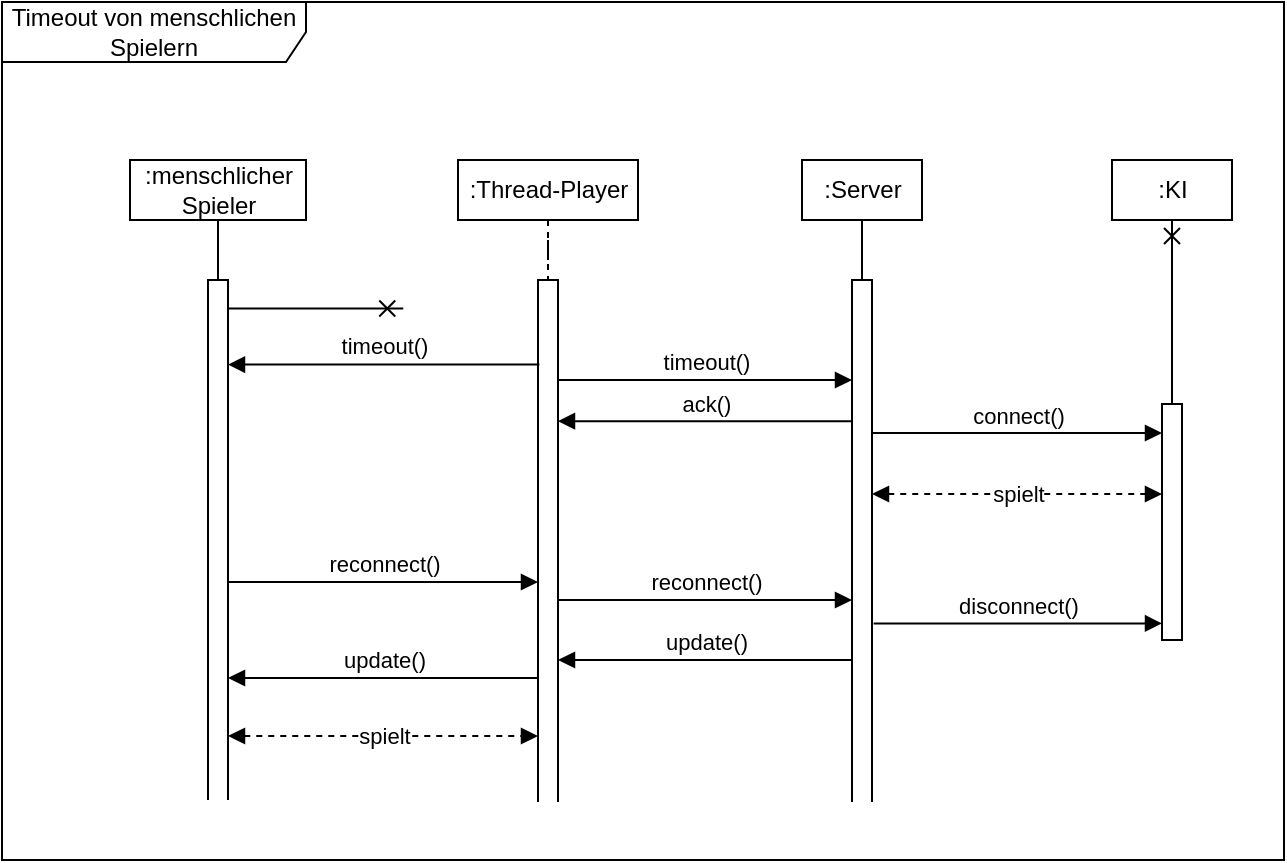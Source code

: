 <mxfile version="16.0.0" type="device"><diagram id="8zYSAmgEwVj9J9xBLoWn" name="Page-1"><mxGraphModel dx="678" dy="649" grid="1" gridSize="10" guides="1" tooltips="1" connect="1" arrows="1" fold="1" page="1" pageScale="1" pageWidth="827" pageHeight="600" math="0" shadow="0"><root><mxCell id="0"/><mxCell id="1" parent="0"/><mxCell id="RixYtwIBFjerOirvQZdC-1" value="Timeout von menschlichen Spielern" style="shape=umlFrame;whiteSpace=wrap;html=1;width=152;height=30;" vertex="1" parent="1"><mxGeometry x="130" y="31" width="641" height="429" as="geometry"/></mxCell><mxCell id="RixYtwIBFjerOirvQZdC-14" style="edgeStyle=orthogonalEdgeStyle;rounded=0;orthogonalLoop=1;jettySize=auto;html=1;endArrow=none;endFill=0;dashed=1;" edge="1" parent="1" source="RixYtwIBFjerOirvQZdC-2" target="RixYtwIBFjerOirvQZdC-10"><mxGeometry relative="1" as="geometry"/></mxCell><mxCell id="RixYtwIBFjerOirvQZdC-2" value=":Thread-Player" style="html=1;" vertex="1" parent="1"><mxGeometry x="358" y="110" width="90" height="30" as="geometry"/></mxCell><mxCell id="RixYtwIBFjerOirvQZdC-6" style="edgeStyle=orthogonalEdgeStyle;rounded=0;orthogonalLoop=1;jettySize=auto;html=1;endArrow=none;endFill=0;" edge="1" parent="1" source="RixYtwIBFjerOirvQZdC-3" target="RixYtwIBFjerOirvQZdC-12"><mxGeometry relative="1" as="geometry"><mxPoint x="238" y="170" as="targetPoint"/></mxGeometry></mxCell><mxCell id="RixYtwIBFjerOirvQZdC-3" value="&lt;div&gt;:menschlicher&lt;/div&gt;&lt;div&gt;Spieler&lt;br&gt;&lt;/div&gt;" style="html=1;" vertex="1" parent="1"><mxGeometry x="194" y="110" width="88" height="30" as="geometry"/></mxCell><mxCell id="RixYtwIBFjerOirvQZdC-24" style="edgeStyle=orthogonalEdgeStyle;rounded=0;orthogonalLoop=1;jettySize=auto;html=1;endArrow=none;endFill=0;" edge="1" parent="1" source="RixYtwIBFjerOirvQZdC-4" target="RixYtwIBFjerOirvQZdC-8"><mxGeometry relative="1" as="geometry"/></mxCell><mxCell id="RixYtwIBFjerOirvQZdC-4" value=":Server" style="html=1;" vertex="1" parent="1"><mxGeometry x="530" y="110" width="60" height="30" as="geometry"/></mxCell><mxCell id="RixYtwIBFjerOirvQZdC-8" value="" style="html=1;points=[];perimeter=orthogonalPerimeter;" vertex="1" parent="1"><mxGeometry x="555" y="170" width="10" height="270" as="geometry"/></mxCell><mxCell id="RixYtwIBFjerOirvQZdC-10" value="" style="html=1;points=[];perimeter=orthogonalPerimeter;" vertex="1" parent="1"><mxGeometry x="398" y="170" width="10" height="270" as="geometry"/></mxCell><mxCell id="RixYtwIBFjerOirvQZdC-11" value="ack()" style="html=1;verticalAlign=bottom;endArrow=block;rounded=0;exitX=0.014;exitY=0.317;exitDx=0;exitDy=0;exitPerimeter=0;" edge="1" parent="1"><mxGeometry width="80" relative="1" as="geometry"><mxPoint x="555.14" y="240.59" as="sourcePoint"/><mxPoint x="408" y="240.59" as="targetPoint"/></mxGeometry></mxCell><mxCell id="RixYtwIBFjerOirvQZdC-12" value="" style="html=1;points=[];perimeter=orthogonalPerimeter;" vertex="1" parent="1"><mxGeometry x="233" y="170" width="10" height="270" as="geometry"/></mxCell><mxCell id="RixYtwIBFjerOirvQZdC-22" value="reconnect()" style="html=1;verticalAlign=bottom;endArrow=block;rounded=0;exitX=1.5;exitY=0.667;exitDx=0;exitDy=0;exitPerimeter=0;" edge="1" parent="1" target="RixYtwIBFjerOirvQZdC-8"><mxGeometry width="80" relative="1" as="geometry"><mxPoint x="408" y="330.0" as="sourcePoint"/><mxPoint x="550" y="330" as="targetPoint"/></mxGeometry></mxCell><mxCell id="RixYtwIBFjerOirvQZdC-23" value="update()" style="html=1;verticalAlign=bottom;endArrow=block;rounded=0;" edge="1" parent="1"><mxGeometry width="80" relative="1" as="geometry"><mxPoint x="555" y="360" as="sourcePoint"/><mxPoint x="408.0" y="360" as="targetPoint"/></mxGeometry></mxCell><mxCell id="RixYtwIBFjerOirvQZdC-25" value="" style="rounded=0;whiteSpace=wrap;html=1;strokeColor=none;" vertex="1" parent="1"><mxGeometry x="550" y="431" width="20" height="20" as="geometry"/></mxCell><mxCell id="RixYtwIBFjerOirvQZdC-26" value="" style="rounded=0;whiteSpace=wrap;html=1;strokeColor=none;" vertex="1" parent="1"><mxGeometry x="393" y="431" width="20" height="20" as="geometry"/></mxCell><mxCell id="RixYtwIBFjerOirvQZdC-28" value="" style="rounded=0;whiteSpace=wrap;html=1;strokeColor=none;" vertex="1" parent="1"><mxGeometry x="228" y="430" width="20" height="20" as="geometry"/></mxCell><mxCell id="RixYtwIBFjerOirvQZdC-38" style="edgeStyle=orthogonalEdgeStyle;rounded=0;orthogonalLoop=1;jettySize=auto;html=1;startArrow=cross;startFill=0;endArrow=none;endFill=0;" edge="1" parent="1" source="RixYtwIBFjerOirvQZdC-29" target="RixYtwIBFjerOirvQZdC-36"><mxGeometry relative="1" as="geometry"/></mxCell><mxCell id="RixYtwIBFjerOirvQZdC-29" value=":KI" style="html=1;" vertex="1" parent="1"><mxGeometry x="685" y="110" width="60" height="30" as="geometry"/></mxCell><mxCell id="RixYtwIBFjerOirvQZdC-30" value="" style="endArrow=none;html=1;rounded=0;exitX=0.313;exitY=0.391;exitDx=0;exitDy=0;exitPerimeter=0;endFill=0;startArrow=cross;startFill=0;" edge="1" parent="1"><mxGeometry width="50" height="50" relative="1" as="geometry"><mxPoint x="330.633" y="184.22" as="sourcePoint"/><mxPoint x="243" y="184.22" as="targetPoint"/></mxGeometry></mxCell><mxCell id="RixYtwIBFjerOirvQZdC-32" value="timeout()" style="html=1;verticalAlign=bottom;endArrow=block;rounded=0;" edge="1" parent="1"><mxGeometry width="80" relative="1" as="geometry"><mxPoint x="408" y="220" as="sourcePoint"/><mxPoint x="555" y="220" as="targetPoint"/><Array as="points"><mxPoint x="550" y="220"/></Array></mxGeometry></mxCell><mxCell id="RixYtwIBFjerOirvQZdC-33" value="timeout()" style="html=1;verticalAlign=bottom;endArrow=block;rounded=0;exitX=0.071;exitY=0.19;exitDx=0;exitDy=0;exitPerimeter=0;" edge="1" parent="1"><mxGeometry width="80" relative="1" as="geometry"><mxPoint x="398.71" y="212.3" as="sourcePoint"/><mxPoint x="243" y="212.3" as="targetPoint"/></mxGeometry></mxCell><mxCell id="RixYtwIBFjerOirvQZdC-36" value="" style="html=1;points=[];perimeter=orthogonalPerimeter;" vertex="1" parent="1"><mxGeometry x="710" y="232" width="10" height="118" as="geometry"/></mxCell><mxCell id="RixYtwIBFjerOirvQZdC-37" value="connect()" style="html=1;verticalAlign=bottom;endArrow=block;rounded=0;" edge="1" parent="1" target="RixYtwIBFjerOirvQZdC-36"><mxGeometry width="80" relative="1" as="geometry"><mxPoint x="565" y="246.5" as="sourcePoint"/><mxPoint x="712" y="246.5" as="targetPoint"/><Array as="points"><mxPoint x="707" y="246.5"/></Array></mxGeometry></mxCell><mxCell id="RixYtwIBFjerOirvQZdC-39" value="spielt" style="endArrow=block;startArrow=block;endFill=1;startFill=1;html=1;rounded=0;dashed=1;" edge="1" parent="1"><mxGeometry width="160" relative="1" as="geometry"><mxPoint x="565" y="277" as="sourcePoint"/><mxPoint x="710" y="277" as="targetPoint"/></mxGeometry></mxCell><mxCell id="RixYtwIBFjerOirvQZdC-41" value="disconnect()" style="html=1;verticalAlign=bottom;endArrow=block;rounded=0;exitX=1.083;exitY=0.647;exitDx=0;exitDy=0;exitPerimeter=0;" edge="1" parent="1"><mxGeometry width="80" relative="1" as="geometry"><mxPoint x="565.83" y="341.69" as="sourcePoint"/><mxPoint x="710" y="341.69" as="targetPoint"/><Array as="points"/></mxGeometry></mxCell><mxCell id="RixYtwIBFjerOirvQZdC-42" value="reconnect()" style="html=1;verticalAlign=bottom;endArrow=block;rounded=0;exitX=1.5;exitY=0.667;exitDx=0;exitDy=0;exitPerimeter=0;" edge="1" parent="1"><mxGeometry width="80" relative="1" as="geometry"><mxPoint x="243" y="321" as="sourcePoint"/><mxPoint x="398" y="321" as="targetPoint"/></mxGeometry></mxCell><mxCell id="RixYtwIBFjerOirvQZdC-43" value="update()" style="html=1;verticalAlign=bottom;endArrow=block;rounded=0;" edge="1" parent="1"><mxGeometry width="80" relative="1" as="geometry"><mxPoint x="398" y="369.0" as="sourcePoint"/><mxPoint x="243" y="369.0" as="targetPoint"/></mxGeometry></mxCell><mxCell id="RixYtwIBFjerOirvQZdC-44" value="spielt" style="endArrow=block;startArrow=block;endFill=1;startFill=1;html=1;rounded=0;dashed=1;" edge="1" parent="1"><mxGeometry width="160" relative="1" as="geometry"><mxPoint x="243" y="398" as="sourcePoint"/><mxPoint x="398" y="398" as="targetPoint"/></mxGeometry></mxCell></root></mxGraphModel></diagram></mxfile>